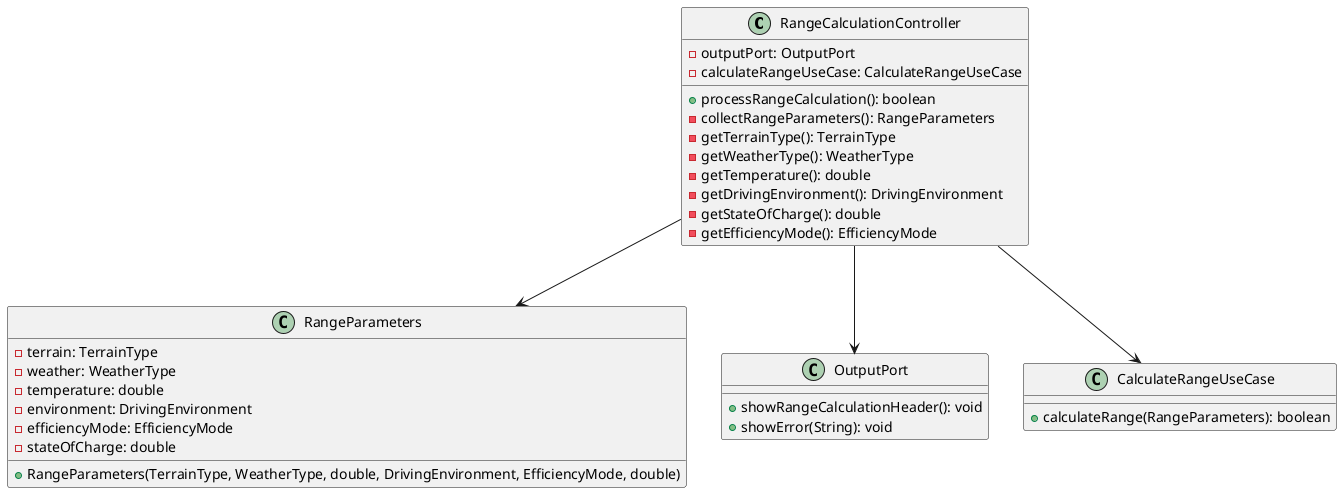 @startuml
class RangeCalculationController {
    - outputPort: OutputPort
    - calculateRangeUseCase: CalculateRangeUseCase
    + processRangeCalculation(): boolean
    - collectRangeParameters(): RangeParameters
    - getTerrainType(): TerrainType
    - getWeatherType(): WeatherType
    - getTemperature(): double
    - getDrivingEnvironment(): DrivingEnvironment
    - getStateOfCharge(): double
    - getEfficiencyMode(): EfficiencyMode
}

class RangeParameters {
    - terrain: TerrainType
    - weather: WeatherType
    - temperature: double
    - environment: DrivingEnvironment
    - efficiencyMode: EfficiencyMode
    - stateOfCharge: double
    + RangeParameters(TerrainType, WeatherType, double, DrivingEnvironment, EfficiencyMode, double)
}

class OutputPort {
    + showRangeCalculationHeader(): void
    + showError(String): void
}

class CalculateRangeUseCase {
    + calculateRange(RangeParameters): boolean
}

RangeCalculationController --> OutputPort
RangeCalculationController --> CalculateRangeUseCase
RangeCalculationController --> RangeParameters
@enduml 